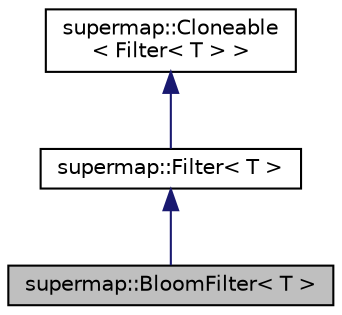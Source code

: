 digraph "supermap::BloomFilter&lt; T &gt;"
{
 // LATEX_PDF_SIZE
  edge [fontname="Helvetica",fontsize="10",labelfontname="Helvetica",labelfontsize="10"];
  node [fontname="Helvetica",fontsize="10",shape=record];
  Node1 [label="supermap::BloomFilter\< T \>",height=0.2,width=0.4,color="black", fillcolor="grey75", style="filled", fontcolor="black",tooltip="A filter based on the bloom filtering algorithm."];
  Node2 -> Node1 [dir="back",color="midnightblue",fontsize="10",style="solid",fontname="Helvetica"];
  Node2 [label="supermap::Filter\< T \>",height=0.2,width=0.4,color="black", fillcolor="white", style="filled",URL="$classsupermap_1_1Filter.html",tooltip="Filter, which can add elements to self and tell which elements are certainly were not added to filter..."];
  Node3 -> Node2 [dir="back",color="midnightblue",fontsize="10",style="solid",fontname="Helvetica"];
  Node3 [label="supermap::Cloneable\l\< Filter\< T \> \>",height=0.2,width=0.4,color="black", fillcolor="white", style="filled",URL="$classsupermap_1_1Cloneable.html",tooltip=" "];
}
